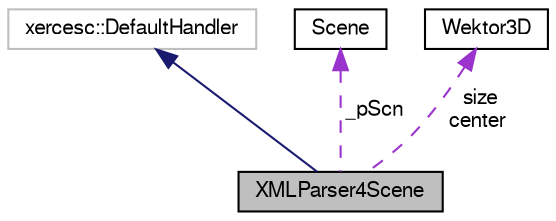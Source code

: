 digraph "XMLParser4Scene"
{
  edge [fontname="FreeSans",fontsize="10",labelfontname="FreeSans",labelfontsize="10"];
  node [fontname="FreeSans",fontsize="10",shape=record];
  Node1 [label="XMLParser4Scene",height=0.2,width=0.4,color="black", fillcolor="grey75", style="filled", fontcolor="black"];
  Node2 -> Node1 [dir="back",color="midnightblue",fontsize="10",style="solid",fontname="FreeSans"];
  Node2 [label="xercesc::DefaultHandler",height=0.2,width=0.4,color="grey75", fillcolor="white", style="filled"];
  Node3 -> Node1 [dir="back",color="darkorchid3",fontsize="10",style="dashed",label=" _pScn" ,fontname="FreeSans"];
  Node3 [label="Scene",height=0.2,width=0.4,color="black", fillcolor="white", style="filled",URL="$class_scene.html",tooltip="Przechowuje informację o położeniu przeszkód na scenie. "];
  Node4 -> Node1 [dir="back",color="darkorchid3",fontsize="10",style="dashed",label=" size\ncenter" ,fontname="FreeSans"];
  Node4 [label="Wektor3D",height=0.2,width=0.4,color="black", fillcolor="white", style="filled",URL="$class_wektor3_d.html",tooltip="Wektor z przestrzeni 3D. "];
}
